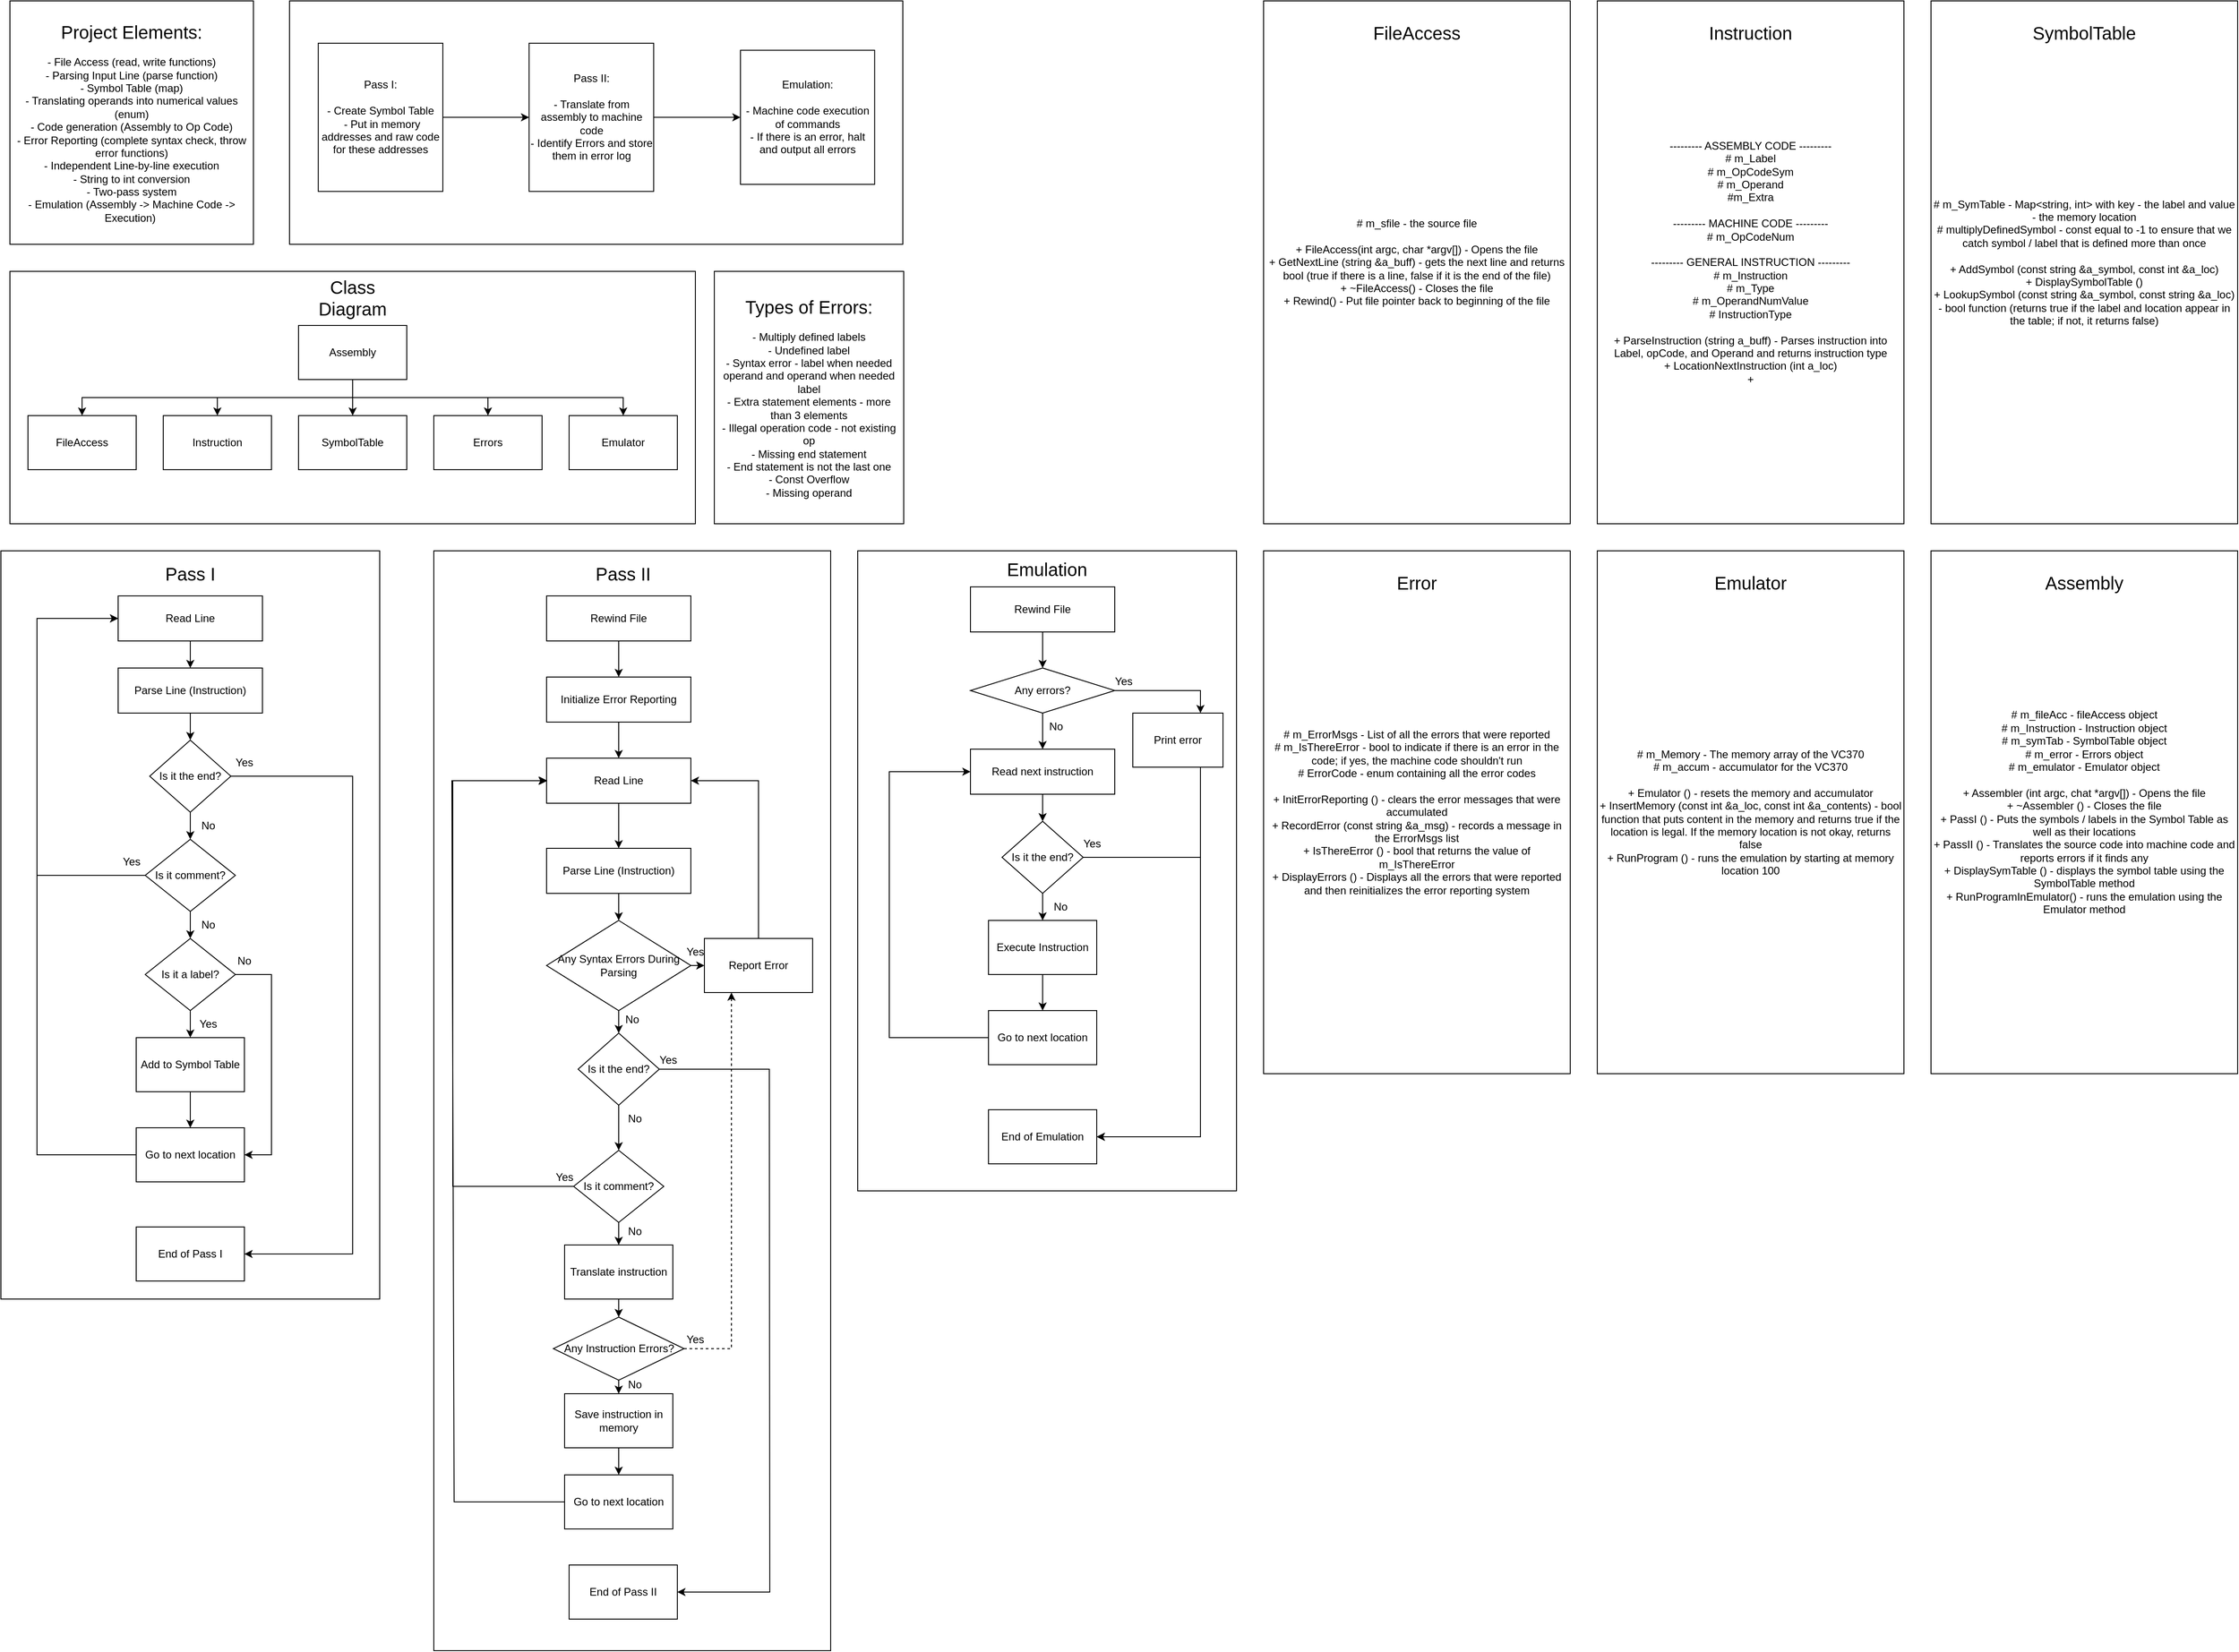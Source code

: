 <mxfile version="22.1.5" type="github">
  <diagram name="Page-1" id="WOOYxGxmAVnwyaf9KgKC">
    <mxGraphModel dx="1328" dy="743" grid="1" gridSize="10" guides="1" tooltips="1" connect="1" arrows="1" fold="1" page="1" pageScale="1" pageWidth="850" pageHeight="1100" math="0" shadow="0">
      <root>
        <mxCell id="0" />
        <mxCell id="1" parent="0" />
        <mxCell id="BRLun8AiaISg7UxHLUC3-3" value="# m_sfile - the source file&lt;br&gt;&lt;br&gt;+ FileAccess(int argc, char *argv[]) - Opens the file&lt;br&gt;+ GetNextLine (string &amp;amp;a_buff) - gets the next line and returns bool (true if there is a line, false if it is the end of the file)&lt;br&gt;+ ~FileAccess() - Closes the file&lt;br&gt;+ Rewind() - Put file pointer back to beginning of the file&lt;br&gt;" style="rounded=0;whiteSpace=wrap;html=1;" parent="1" vertex="1">
          <mxGeometry x="1440" y="30" width="340" height="580" as="geometry" />
        </mxCell>
        <mxCell id="V5sZV8SHYDdwcoLCBRRb-1" value="&lt;font style=&quot;font-size: 20px;&quot;&gt;Project Elements:&lt;/font&gt;&lt;br&gt;&lt;br&gt;- File Access (read, write functions)&lt;br&gt;- Parsing Input Line (parse function)&lt;br&gt;- Symbol Table (map)&lt;br&gt;- Translating operands into numerical values (enum)&lt;br&gt;- Code generation (Assembly to Op Code)&lt;br&gt;- Error Reporting (complete syntax check, throw error functions)&lt;br&gt;- Independent Line-by-line execution&lt;br&gt;- String to int conversion&lt;br&gt;- Two-pass system&lt;br&gt;- Emulation (Assembly -&amp;gt; Machine Code -&amp;gt; Execution)&amp;nbsp;" style="whiteSpace=wrap;html=1;aspect=fixed;" parent="1" vertex="1">
          <mxGeometry x="50" y="30" width="270" height="270" as="geometry" />
        </mxCell>
        <mxCell id="qyVeD-U7BfDSGG9qNvsf-12" value="" style="group" parent="1" vertex="1" connectable="0">
          <mxGeometry x="50" y="330" width="760" height="280" as="geometry" />
        </mxCell>
        <mxCell id="xLAUctuhnyuc8-PmewIR-9" value="" style="rounded=0;whiteSpace=wrap;html=1;" parent="qyVeD-U7BfDSGG9qNvsf-12" vertex="1">
          <mxGeometry width="760" height="280" as="geometry" />
        </mxCell>
        <mxCell id="xLAUctuhnyuc8-PmewIR-10" value="&lt;font style=&quot;font-size: 20px;&quot;&gt;Class&lt;br style=&quot;font-size: 20px;&quot;&gt;Diagram&lt;/font&gt;" style="text;html=1;strokeColor=none;fillColor=none;align=center;verticalAlign=middle;whiteSpace=wrap;rounded=0;fontSize=20;" parent="qyVeD-U7BfDSGG9qNvsf-12" vertex="1">
          <mxGeometry x="345" y="14" width="70" height="30" as="geometry" />
        </mxCell>
        <mxCell id="qyVeD-U7BfDSGG9qNvsf-1" value="Assembly" style="rounded=0;whiteSpace=wrap;html=1;" parent="qyVeD-U7BfDSGG9qNvsf-12" vertex="1">
          <mxGeometry x="320" y="60" width="120" height="60" as="geometry" />
        </mxCell>
        <mxCell id="qyVeD-U7BfDSGG9qNvsf-2" value="FileAccess" style="rounded=0;whiteSpace=wrap;html=1;" parent="qyVeD-U7BfDSGG9qNvsf-12" vertex="1">
          <mxGeometry x="20" y="160" width="120" height="60" as="geometry" />
        </mxCell>
        <mxCell id="qyVeD-U7BfDSGG9qNvsf-3" value="Instruction" style="rounded=0;whiteSpace=wrap;html=1;" parent="qyVeD-U7BfDSGG9qNvsf-12" vertex="1">
          <mxGeometry x="170" y="160" width="120" height="60" as="geometry" />
        </mxCell>
        <mxCell id="qyVeD-U7BfDSGG9qNvsf-4" value="SymbolTable" style="rounded=0;whiteSpace=wrap;html=1;" parent="qyVeD-U7BfDSGG9qNvsf-12" vertex="1">
          <mxGeometry x="320" y="160" width="120" height="60" as="geometry" />
        </mxCell>
        <mxCell id="qyVeD-U7BfDSGG9qNvsf-5" value="Errors" style="rounded=0;whiteSpace=wrap;html=1;" parent="qyVeD-U7BfDSGG9qNvsf-12" vertex="1">
          <mxGeometry x="470" y="160" width="120" height="60" as="geometry" />
        </mxCell>
        <mxCell id="qyVeD-U7BfDSGG9qNvsf-6" value="Emulator" style="rounded=0;whiteSpace=wrap;html=1;" parent="qyVeD-U7BfDSGG9qNvsf-12" vertex="1">
          <mxGeometry x="620" y="160" width="120" height="60" as="geometry" />
        </mxCell>
        <mxCell id="qyVeD-U7BfDSGG9qNvsf-7" value="" style="endArrow=classic;html=1;rounded=0;exitX=0.5;exitY=1;exitDx=0;exitDy=0;entryX=0.5;entryY=0;entryDx=0;entryDy=0;" parent="qyVeD-U7BfDSGG9qNvsf-12" source="qyVeD-U7BfDSGG9qNvsf-1" target="qyVeD-U7BfDSGG9qNvsf-4" edge="1">
          <mxGeometry width="50" height="50" relative="1" as="geometry">
            <mxPoint x="460" y="190" as="sourcePoint" />
            <mxPoint x="510" y="140" as="targetPoint" />
          </mxGeometry>
        </mxCell>
        <mxCell id="qyVeD-U7BfDSGG9qNvsf-8" value="" style="endArrow=classic;html=1;rounded=0;entryX=0.5;entryY=0;entryDx=0;entryDy=0;exitX=0.5;exitY=1;exitDx=0;exitDy=0;" parent="qyVeD-U7BfDSGG9qNvsf-12" source="qyVeD-U7BfDSGG9qNvsf-1" target="qyVeD-U7BfDSGG9qNvsf-6" edge="1">
          <mxGeometry width="50" height="50" relative="1" as="geometry">
            <mxPoint x="380" y="110" as="sourcePoint" />
            <mxPoint x="535" y="160" as="targetPoint" />
            <Array as="points">
              <mxPoint x="380" y="140" />
              <mxPoint x="535" y="140" />
              <mxPoint x="680" y="140" />
            </Array>
          </mxGeometry>
        </mxCell>
        <mxCell id="qyVeD-U7BfDSGG9qNvsf-9" value="" style="endArrow=classic;html=1;rounded=0;entryX=0.5;entryY=0;entryDx=0;entryDy=0;" parent="qyVeD-U7BfDSGG9qNvsf-12" source="qyVeD-U7BfDSGG9qNvsf-1" edge="1">
          <mxGeometry width="50" height="50" relative="1" as="geometry">
            <mxPoint x="380" y="110" as="sourcePoint" />
            <mxPoint x="530" y="160" as="targetPoint" />
            <Array as="points">
              <mxPoint x="380" y="140" />
              <mxPoint x="530" y="140" />
            </Array>
          </mxGeometry>
        </mxCell>
        <mxCell id="qyVeD-U7BfDSGG9qNvsf-10" value="" style="endArrow=classic;html=1;rounded=0;exitX=0.5;exitY=1;exitDx=0;exitDy=0;entryX=0.5;entryY=0;entryDx=0;entryDy=0;" parent="qyVeD-U7BfDSGG9qNvsf-12" source="qyVeD-U7BfDSGG9qNvsf-1" target="qyVeD-U7BfDSGG9qNvsf-3" edge="1">
          <mxGeometry width="50" height="50" relative="1" as="geometry">
            <mxPoint x="400" y="130" as="sourcePoint" />
            <mxPoint x="550" y="180" as="targetPoint" />
            <Array as="points">
              <mxPoint x="380" y="140" />
              <mxPoint x="230" y="140" />
            </Array>
          </mxGeometry>
        </mxCell>
        <mxCell id="qyVeD-U7BfDSGG9qNvsf-11" value="" style="endArrow=classic;html=1;rounded=0;entryX=0.5;entryY=0;entryDx=0;entryDy=0;" parent="qyVeD-U7BfDSGG9qNvsf-12" target="qyVeD-U7BfDSGG9qNvsf-2" edge="1">
          <mxGeometry width="50" height="50" relative="1" as="geometry">
            <mxPoint x="380" y="120" as="sourcePoint" />
            <mxPoint x="230" y="160" as="targetPoint" />
            <Array as="points">
              <mxPoint x="380" y="140" />
              <mxPoint x="80" y="140" />
            </Array>
          </mxGeometry>
        </mxCell>
        <mxCell id="qyVeD-U7BfDSGG9qNvsf-13" value="" style="group" parent="1" vertex="1" connectable="0">
          <mxGeometry x="360" y="30" width="680" height="270" as="geometry" />
        </mxCell>
        <mxCell id="V5sZV8SHYDdwcoLCBRRb-43" value="" style="rounded=0;whiteSpace=wrap;html=1;" parent="qyVeD-U7BfDSGG9qNvsf-13" vertex="1">
          <mxGeometry width="680" height="270" as="geometry" />
        </mxCell>
        <mxCell id="V5sZV8SHYDdwcoLCBRRb-44" value="Pass I:&lt;br&gt;&lt;br&gt;- Create Symbol Table&lt;br&gt;&amp;nbsp;- Put in memory addresses and raw code for these addresses" style="rounded=0;whiteSpace=wrap;html=1;" parent="qyVeD-U7BfDSGG9qNvsf-13" vertex="1">
          <mxGeometry x="31.875" y="46.957" width="138.125" height="164.348" as="geometry" />
        </mxCell>
        <mxCell id="V5sZV8SHYDdwcoLCBRRb-45" value="Pass II:&lt;br&gt;&lt;br&gt;- Translate from assembly to machine code&lt;br&gt;- Identify Errors and store them in error log" style="rounded=0;whiteSpace=wrap;html=1;" parent="qyVeD-U7BfDSGG9qNvsf-13" vertex="1">
          <mxGeometry x="265.625" y="46.957" width="138.125" height="164.348" as="geometry" />
        </mxCell>
        <mxCell id="V5sZV8SHYDdwcoLCBRRb-46" value="" style="endArrow=classic;html=1;rounded=0;exitX=1;exitY=0.5;exitDx=0;exitDy=0;entryX=0;entryY=0.5;entryDx=0;entryDy=0;" parent="qyVeD-U7BfDSGG9qNvsf-13" source="V5sZV8SHYDdwcoLCBRRb-44" target="V5sZV8SHYDdwcoLCBRRb-45" edge="1">
          <mxGeometry width="50" height="50" relative="1" as="geometry">
            <mxPoint x="191.25" y="258.261" as="sourcePoint" />
            <mxPoint x="244.375" y="199.565" as="targetPoint" />
            <Array as="points" />
          </mxGeometry>
        </mxCell>
        <mxCell id="V5sZV8SHYDdwcoLCBRRb-47" value="" style="endArrow=classic;html=1;rounded=0;" parent="qyVeD-U7BfDSGG9qNvsf-13" source="V5sZV8SHYDdwcoLCBRRb-45" target="V5sZV8SHYDdwcoLCBRRb-48" edge="1">
          <mxGeometry width="50" height="50" relative="1" as="geometry">
            <mxPoint x="191.25" y="258.261" as="sourcePoint" />
            <mxPoint x="244.375" y="199.565" as="targetPoint" />
            <Array as="points" />
          </mxGeometry>
        </mxCell>
        <mxCell id="V5sZV8SHYDdwcoLCBRRb-48" value="Emulation:&lt;br&gt;&lt;br&gt;- Machine code execution of commands&lt;br&gt;- If there is an error, halt and output all errors" style="whiteSpace=wrap;html=1;aspect=fixed;" parent="qyVeD-U7BfDSGG9qNvsf-13" vertex="1">
          <mxGeometry x="500" y="54.757" width="148.75" height="148.75" as="geometry" />
        </mxCell>
        <mxCell id="qyVeD-U7BfDSGG9qNvsf-14" value="&lt;font style=&quot;font-size: 20px;&quot;&gt;Types of Errors:&lt;br&gt;&lt;/font&gt;&lt;br&gt;- Multiply defined labels&lt;br&gt;- Undefined label&lt;br&gt;- Syntax error - label when needed operand and operand when needed label&lt;br&gt;- Extra statement elements - more than 3 elements&lt;br&gt;- Illegal operation code - not existing op&lt;br&gt;- Missing end statement&lt;br&gt;- End statement is not the last one&lt;br&gt;- Const Overflow&lt;br&gt;- Missing operand" style="rounded=0;whiteSpace=wrap;html=1;" parent="1" vertex="1">
          <mxGeometry x="831" y="330" width="210" height="280" as="geometry" />
        </mxCell>
        <mxCell id="qyVeD-U7BfDSGG9qNvsf-47" value="" style="group" parent="1" vertex="1" connectable="0">
          <mxGeometry x="40" y="640" width="420" height="830" as="geometry" />
        </mxCell>
        <mxCell id="qyVeD-U7BfDSGG9qNvsf-15" value="" style="rounded=0;whiteSpace=wrap;html=1;" parent="qyVeD-U7BfDSGG9qNvsf-47" vertex="1">
          <mxGeometry width="420" height="830" as="geometry" />
        </mxCell>
        <mxCell id="qyVeD-U7BfDSGG9qNvsf-17" value="Read Line" style="rounded=0;whiteSpace=wrap;html=1;" parent="qyVeD-U7BfDSGG9qNvsf-47" vertex="1">
          <mxGeometry x="130" y="50" width="160" height="50" as="geometry" />
        </mxCell>
        <mxCell id="qyVeD-U7BfDSGG9qNvsf-18" value="Pass I" style="text;html=1;strokeColor=none;fillColor=none;align=center;verticalAlign=middle;whiteSpace=wrap;rounded=0;fontSize=20;" parent="qyVeD-U7BfDSGG9qNvsf-47" vertex="1">
          <mxGeometry x="180" y="10" width="60" height="30" as="geometry" />
        </mxCell>
        <mxCell id="qyVeD-U7BfDSGG9qNvsf-19" value="" style="endArrow=classic;html=1;rounded=0;exitX=0.5;exitY=1;exitDx=0;exitDy=0;entryX=0.5;entryY=0;entryDx=0;entryDy=0;" parent="qyVeD-U7BfDSGG9qNvsf-47" source="qyVeD-U7BfDSGG9qNvsf-17" target="qyVeD-U7BfDSGG9qNvsf-20" edge="1">
          <mxGeometry width="50" height="50" relative="1" as="geometry">
            <mxPoint x="240" y="210" as="sourcePoint" />
            <mxPoint x="290" y="160" as="targetPoint" />
          </mxGeometry>
        </mxCell>
        <mxCell id="qyVeD-U7BfDSGG9qNvsf-20" value="Parse Line (Instruction)" style="rounded=0;whiteSpace=wrap;html=1;" parent="qyVeD-U7BfDSGG9qNvsf-47" vertex="1">
          <mxGeometry x="130" y="130" width="160" height="50" as="geometry" />
        </mxCell>
        <mxCell id="qyVeD-U7BfDSGG9qNvsf-21" value="Is it the end?" style="rhombus;whiteSpace=wrap;html=1;" parent="qyVeD-U7BfDSGG9qNvsf-47" vertex="1">
          <mxGeometry x="165" y="210" width="90" height="80" as="geometry" />
        </mxCell>
        <mxCell id="qyVeD-U7BfDSGG9qNvsf-22" value="" style="endArrow=classic;html=1;rounded=0;exitX=0.5;exitY=1;exitDx=0;exitDy=0;entryX=0.5;entryY=0;entryDx=0;entryDy=0;" parent="qyVeD-U7BfDSGG9qNvsf-47" source="qyVeD-U7BfDSGG9qNvsf-20" target="qyVeD-U7BfDSGG9qNvsf-21" edge="1">
          <mxGeometry width="50" height="50" relative="1" as="geometry">
            <mxPoint x="250" y="290" as="sourcePoint" />
            <mxPoint x="300" y="240" as="targetPoint" />
          </mxGeometry>
        </mxCell>
        <mxCell id="qyVeD-U7BfDSGG9qNvsf-23" value="" style="endArrow=classic;html=1;rounded=0;exitX=1;exitY=0.5;exitDx=0;exitDy=0;" parent="qyVeD-U7BfDSGG9qNvsf-47" source="qyVeD-U7BfDSGG9qNvsf-21" target="qyVeD-U7BfDSGG9qNvsf-24" edge="1">
          <mxGeometry width="50" height="50" relative="1" as="geometry">
            <mxPoint x="250" y="290" as="sourcePoint" />
            <mxPoint x="300" y="240" as="targetPoint" />
            <Array as="points">
              <mxPoint x="390" y="250" />
              <mxPoint x="390" y="780" />
            </Array>
          </mxGeometry>
        </mxCell>
        <mxCell id="qyVeD-U7BfDSGG9qNvsf-24" value="End of Pass I" style="rounded=0;whiteSpace=wrap;html=1;" parent="qyVeD-U7BfDSGG9qNvsf-47" vertex="1">
          <mxGeometry x="150" y="750" width="120" height="60" as="geometry" />
        </mxCell>
        <mxCell id="qyVeD-U7BfDSGG9qNvsf-25" value="" style="endArrow=classic;html=1;rounded=0;exitX=0.5;exitY=1;exitDx=0;exitDy=0;entryX=0.5;entryY=0;entryDx=0;entryDy=0;" parent="qyVeD-U7BfDSGG9qNvsf-47" source="qyVeD-U7BfDSGG9qNvsf-21" target="qyVeD-U7BfDSGG9qNvsf-26" edge="1">
          <mxGeometry width="50" height="50" relative="1" as="geometry">
            <mxPoint x="250" y="460" as="sourcePoint" />
            <mxPoint x="300" y="410" as="targetPoint" />
          </mxGeometry>
        </mxCell>
        <mxCell id="qyVeD-U7BfDSGG9qNvsf-26" value="Is it comment?" style="rhombus;whiteSpace=wrap;html=1;" parent="qyVeD-U7BfDSGG9qNvsf-47" vertex="1">
          <mxGeometry x="160" y="320" width="100" height="80" as="geometry" />
        </mxCell>
        <mxCell id="qyVeD-U7BfDSGG9qNvsf-28" value="" style="endArrow=classic;html=1;rounded=0;exitX=0;exitY=0.5;exitDx=0;exitDy=0;entryX=0;entryY=0.5;entryDx=0;entryDy=0;" parent="qyVeD-U7BfDSGG9qNvsf-47" source="qyVeD-U7BfDSGG9qNvsf-26" target="qyVeD-U7BfDSGG9qNvsf-17" edge="1">
          <mxGeometry width="50" height="50" relative="1" as="geometry">
            <mxPoint x="170" y="380" as="sourcePoint" />
            <mxPoint x="220" y="330" as="targetPoint" />
            <Array as="points">
              <mxPoint x="40" y="360" />
              <mxPoint x="40" y="75" />
            </Array>
          </mxGeometry>
        </mxCell>
        <mxCell id="qyVeD-U7BfDSGG9qNvsf-30" value="" style="endArrow=classic;html=1;rounded=0;entryX=0.5;entryY=0;entryDx=0;entryDy=0;exitX=0.5;exitY=1;exitDx=0;exitDy=0;" parent="qyVeD-U7BfDSGG9qNvsf-47" source="qyVeD-U7BfDSGG9qNvsf-26" target="qyVeD-U7BfDSGG9qNvsf-31" edge="1">
          <mxGeometry width="50" height="50" relative="1" as="geometry">
            <mxPoint x="180" y="430" as="sourcePoint" />
            <mxPoint x="210" y="430" as="targetPoint" />
          </mxGeometry>
        </mxCell>
        <mxCell id="qyVeD-U7BfDSGG9qNvsf-31" value="Is it a label?" style="rhombus;whiteSpace=wrap;html=1;" parent="qyVeD-U7BfDSGG9qNvsf-47" vertex="1">
          <mxGeometry x="160" y="430" width="100" height="80" as="geometry" />
        </mxCell>
        <mxCell id="qyVeD-U7BfDSGG9qNvsf-32" value="Add to Symbol Table" style="rounded=0;whiteSpace=wrap;html=1;" parent="qyVeD-U7BfDSGG9qNvsf-47" vertex="1">
          <mxGeometry x="150" y="540" width="120" height="60" as="geometry" />
        </mxCell>
        <mxCell id="qyVeD-U7BfDSGG9qNvsf-33" value="" style="endArrow=classic;html=1;rounded=0;entryX=0.5;entryY=0;entryDx=0;entryDy=0;exitX=0.5;exitY=1;exitDx=0;exitDy=0;" parent="qyVeD-U7BfDSGG9qNvsf-47" source="qyVeD-U7BfDSGG9qNvsf-31" target="qyVeD-U7BfDSGG9qNvsf-32" edge="1">
          <mxGeometry width="50" height="50" relative="1" as="geometry">
            <mxPoint x="140" y="580" as="sourcePoint" />
            <mxPoint x="190" y="530" as="targetPoint" />
          </mxGeometry>
        </mxCell>
        <mxCell id="qyVeD-U7BfDSGG9qNvsf-34" value="Go to next location" style="rounded=0;whiteSpace=wrap;html=1;" parent="qyVeD-U7BfDSGG9qNvsf-47" vertex="1">
          <mxGeometry x="150" y="640" width="120" height="60" as="geometry" />
        </mxCell>
        <mxCell id="qyVeD-U7BfDSGG9qNvsf-35" value="" style="endArrow=classic;html=1;rounded=0;entryX=0.5;entryY=0;entryDx=0;entryDy=0;exitX=0.5;exitY=1;exitDx=0;exitDy=0;" parent="qyVeD-U7BfDSGG9qNvsf-47" source="qyVeD-U7BfDSGG9qNvsf-32" target="qyVeD-U7BfDSGG9qNvsf-34" edge="1">
          <mxGeometry width="50" height="50" relative="1" as="geometry">
            <mxPoint x="140" y="520" as="sourcePoint" />
            <mxPoint x="190" y="470" as="targetPoint" />
          </mxGeometry>
        </mxCell>
        <mxCell id="qyVeD-U7BfDSGG9qNvsf-36" value="" style="endArrow=classic;html=1;rounded=0;entryX=1;entryY=0.5;entryDx=0;entryDy=0;exitX=1;exitY=0.5;exitDx=0;exitDy=0;" parent="qyVeD-U7BfDSGG9qNvsf-47" source="qyVeD-U7BfDSGG9qNvsf-31" target="qyVeD-U7BfDSGG9qNvsf-34" edge="1">
          <mxGeometry width="50" height="50" relative="1" as="geometry">
            <mxPoint x="140" y="520" as="sourcePoint" />
            <mxPoint x="190" y="470" as="targetPoint" />
            <Array as="points">
              <mxPoint x="300" y="470" />
              <mxPoint x="300" y="670" />
            </Array>
          </mxGeometry>
        </mxCell>
        <mxCell id="qyVeD-U7BfDSGG9qNvsf-37" value="" style="endArrow=classic;html=1;rounded=0;entryX=0;entryY=0.5;entryDx=0;entryDy=0;exitX=0;exitY=0.5;exitDx=0;exitDy=0;" parent="qyVeD-U7BfDSGG9qNvsf-47" source="qyVeD-U7BfDSGG9qNvsf-34" target="qyVeD-U7BfDSGG9qNvsf-17" edge="1">
          <mxGeometry width="50" height="50" relative="1" as="geometry">
            <mxPoint x="140" y="520" as="sourcePoint" />
            <mxPoint x="40" y="360" as="targetPoint" />
            <Array as="points">
              <mxPoint x="40" y="670" />
              <mxPoint x="40" y="75" />
            </Array>
          </mxGeometry>
        </mxCell>
        <mxCell id="qyVeD-U7BfDSGG9qNvsf-38" value="No" style="text;html=1;strokeColor=none;fillColor=none;align=center;verticalAlign=middle;whiteSpace=wrap;rounded=0;" parent="qyVeD-U7BfDSGG9qNvsf-47" vertex="1">
          <mxGeometry x="200" y="290" width="60" height="30" as="geometry" />
        </mxCell>
        <mxCell id="qyVeD-U7BfDSGG9qNvsf-39" value="No" style="text;html=1;strokeColor=none;fillColor=none;align=center;verticalAlign=middle;whiteSpace=wrap;rounded=0;" parent="qyVeD-U7BfDSGG9qNvsf-47" vertex="1">
          <mxGeometry x="200" y="400" width="60" height="30" as="geometry" />
        </mxCell>
        <mxCell id="qyVeD-U7BfDSGG9qNvsf-40" value="No" style="text;html=1;strokeColor=none;fillColor=none;align=center;verticalAlign=middle;whiteSpace=wrap;rounded=0;" parent="qyVeD-U7BfDSGG9qNvsf-47" vertex="1">
          <mxGeometry x="240" y="440" width="60" height="30" as="geometry" />
        </mxCell>
        <mxCell id="qyVeD-U7BfDSGG9qNvsf-41" value="Yes" style="text;html=1;strokeColor=none;fillColor=none;align=center;verticalAlign=middle;whiteSpace=wrap;rounded=0;" parent="qyVeD-U7BfDSGG9qNvsf-47" vertex="1">
          <mxGeometry x="240" y="220" width="60" height="30" as="geometry" />
        </mxCell>
        <mxCell id="qyVeD-U7BfDSGG9qNvsf-43" value="Yes" style="text;html=1;strokeColor=none;fillColor=none;align=center;verticalAlign=middle;whiteSpace=wrap;rounded=0;" parent="qyVeD-U7BfDSGG9qNvsf-47" vertex="1">
          <mxGeometry x="200" y="510" width="60" height="30" as="geometry" />
        </mxCell>
        <mxCell id="qyVeD-U7BfDSGG9qNvsf-45" style="edgeStyle=orthogonalEdgeStyle;rounded=0;orthogonalLoop=1;jettySize=auto;html=1;exitX=0.5;exitY=1;exitDx=0;exitDy=0;" parent="qyVeD-U7BfDSGG9qNvsf-47" source="qyVeD-U7BfDSGG9qNvsf-43" target="qyVeD-U7BfDSGG9qNvsf-43" edge="1">
          <mxGeometry relative="1" as="geometry" />
        </mxCell>
        <mxCell id="qyVeD-U7BfDSGG9qNvsf-46" value="Yes" style="text;html=1;strokeColor=none;fillColor=none;align=center;verticalAlign=middle;whiteSpace=wrap;rounded=0;" parent="qyVeD-U7BfDSGG9qNvsf-47" vertex="1">
          <mxGeometry x="115" y="330" width="60" height="30" as="geometry" />
        </mxCell>
        <mxCell id="qyVeD-U7BfDSGG9qNvsf-167" value="" style="group" parent="1" vertex="1" connectable="0">
          <mxGeometry x="520" y="640" width="440" height="1220" as="geometry" />
        </mxCell>
        <mxCell id="qyVeD-U7BfDSGG9qNvsf-137" value="" style="rounded=0;whiteSpace=wrap;html=1;container=0;" parent="qyVeD-U7BfDSGG9qNvsf-167" vertex="1">
          <mxGeometry width="440" height="1220" as="geometry" />
        </mxCell>
        <mxCell id="qyVeD-U7BfDSGG9qNvsf-138" value="Read Line" style="rounded=0;whiteSpace=wrap;html=1;container=0;" parent="qyVeD-U7BfDSGG9qNvsf-167" vertex="1">
          <mxGeometry x="125" y="230" width="160" height="50" as="geometry" />
        </mxCell>
        <mxCell id="qyVeD-U7BfDSGG9qNvsf-139" value="&lt;font style=&quot;font-size: 20px;&quot;&gt;Pass II&lt;/font&gt;" style="text;html=1;strokeColor=none;fillColor=none;align=center;verticalAlign=middle;whiteSpace=wrap;rounded=0;container=0;" parent="qyVeD-U7BfDSGG9qNvsf-167" vertex="1">
          <mxGeometry x="175" y="10" width="70" height="30" as="geometry" />
        </mxCell>
        <mxCell id="qyVeD-U7BfDSGG9qNvsf-140" value="" style="endArrow=classic;html=1;rounded=0;exitX=0.5;exitY=1;exitDx=0;exitDy=0;entryX=0.5;entryY=0;entryDx=0;entryDy=0;" parent="qyVeD-U7BfDSGG9qNvsf-167" source="qyVeD-U7BfDSGG9qNvsf-138" target="qyVeD-U7BfDSGG9qNvsf-141" edge="1">
          <mxGeometry width="50" height="50" relative="1" as="geometry">
            <mxPoint x="192.5" y="415" as="sourcePoint" />
            <mxPoint x="272.5" y="475" as="targetPoint" />
          </mxGeometry>
        </mxCell>
        <mxCell id="qyVeD-U7BfDSGG9qNvsf-141" value="Parse Line (Instruction)" style="rounded=0;whiteSpace=wrap;html=1;container=0;" parent="qyVeD-U7BfDSGG9qNvsf-167" vertex="1">
          <mxGeometry x="125" y="330" width="160" height="50" as="geometry" />
        </mxCell>
        <mxCell id="qyVeD-U7BfDSGG9qNvsf-142" value="Is it the end?" style="rhombus;whiteSpace=wrap;html=1;container=0;" parent="qyVeD-U7BfDSGG9qNvsf-167" vertex="1">
          <mxGeometry x="160" y="535" width="90" height="80" as="geometry" />
        </mxCell>
        <mxCell id="qyVeD-U7BfDSGG9qNvsf-143" value="" style="endArrow=classic;html=1;rounded=0;exitX=0.5;exitY=1;exitDx=0;exitDy=0;entryX=0.5;entryY=0;entryDx=0;entryDy=0;" parent="qyVeD-U7BfDSGG9qNvsf-167" source="qyVeD-U7BfDSGG9qNvsf-150" target="qyVeD-U7BfDSGG9qNvsf-142" edge="1">
          <mxGeometry width="50" height="50" relative="1" as="geometry">
            <mxPoint x="232.5" y="605" as="sourcePoint" />
            <mxPoint x="282.5" y="555" as="targetPoint" />
          </mxGeometry>
        </mxCell>
        <mxCell id="qyVeD-U7BfDSGG9qNvsf-144" value="" style="endArrow=classic;html=1;rounded=0;exitX=1;exitY=0.5;exitDx=0;exitDy=0;" parent="qyVeD-U7BfDSGG9qNvsf-167" source="qyVeD-U7BfDSGG9qNvsf-142" target="qyVeD-U7BfDSGG9qNvsf-145" edge="1">
          <mxGeometry width="50" height="50" relative="1" as="geometry">
            <mxPoint x="232.5" y="605" as="sourcePoint" />
            <mxPoint x="282.5" y="555" as="targetPoint" />
            <Array as="points">
              <mxPoint x="372" y="575" />
              <mxPoint x="372.5" y="1155" />
            </Array>
          </mxGeometry>
        </mxCell>
        <mxCell id="qyVeD-U7BfDSGG9qNvsf-145" value="End of Pass II" style="rounded=0;whiteSpace=wrap;html=1;container=0;" parent="qyVeD-U7BfDSGG9qNvsf-167" vertex="1">
          <mxGeometry x="150" y="1125" width="120" height="60" as="geometry" />
        </mxCell>
        <mxCell id="qyVeD-U7BfDSGG9qNvsf-146" value="" style="endArrow=classic;html=1;rounded=0;exitX=0.5;exitY=1;exitDx=0;exitDy=0;entryX=0.5;entryY=0;entryDx=0;entryDy=0;" parent="qyVeD-U7BfDSGG9qNvsf-167" source="qyVeD-U7BfDSGG9qNvsf-142" target="qyVeD-U7BfDSGG9qNvsf-147" edge="1">
          <mxGeometry width="50" height="50" relative="1" as="geometry">
            <mxPoint x="232.5" y="775" as="sourcePoint" />
            <mxPoint x="282.5" y="725" as="targetPoint" />
          </mxGeometry>
        </mxCell>
        <mxCell id="qyVeD-U7BfDSGG9qNvsf-147" value="Is it comment?" style="rhombus;whiteSpace=wrap;html=1;container=0;" parent="qyVeD-U7BfDSGG9qNvsf-167" vertex="1">
          <mxGeometry x="155" y="665" width="100" height="80" as="geometry" />
        </mxCell>
        <mxCell id="qyVeD-U7BfDSGG9qNvsf-148" value="" style="endArrow=classic;html=1;rounded=0;entryX=0;entryY=0.5;entryDx=0;entryDy=0;exitX=0;exitY=0.5;exitDx=0;exitDy=0;" parent="qyVeD-U7BfDSGG9qNvsf-167" edge="1">
          <mxGeometry width="50" height="50" relative="1" as="geometry">
            <mxPoint x="156.0" y="705" as="sourcePoint" />
            <mxPoint x="126.0" y="255" as="targetPoint" />
            <Array as="points">
              <mxPoint x="21" y="705" />
              <mxPoint x="21" y="255" />
            </Array>
          </mxGeometry>
        </mxCell>
        <mxCell id="qyVeD-U7BfDSGG9qNvsf-151" value="Report Error" style="rounded=0;whiteSpace=wrap;html=1;container=0;" parent="qyVeD-U7BfDSGG9qNvsf-167" vertex="1">
          <mxGeometry x="300" y="430" width="120" height="60" as="geometry" />
        </mxCell>
        <mxCell id="qyVeD-U7BfDSGG9qNvsf-153" value="Go to next location" style="rounded=0;whiteSpace=wrap;html=1;container=0;" parent="qyVeD-U7BfDSGG9qNvsf-167" vertex="1">
          <mxGeometry x="145" y="1025" width="120" height="60" as="geometry" />
        </mxCell>
        <mxCell id="qyVeD-U7BfDSGG9qNvsf-156" value="" style="endArrow=classic;html=1;rounded=0;entryX=0;entryY=0.5;entryDx=0;entryDy=0;exitX=0;exitY=0.5;exitDx=0;exitDy=0;" parent="qyVeD-U7BfDSGG9qNvsf-167" source="qyVeD-U7BfDSGG9qNvsf-153" target="qyVeD-U7BfDSGG9qNvsf-138" edge="1">
          <mxGeometry width="50" height="50" relative="1" as="geometry">
            <mxPoint x="122.5" y="835" as="sourcePoint" />
            <mxPoint x="112.5" y="390" as="targetPoint" />
            <Array as="points">
              <mxPoint x="22.5" y="1055" />
              <mxPoint x="20" y="255" />
            </Array>
          </mxGeometry>
        </mxCell>
        <mxCell id="qyVeD-U7BfDSGG9qNvsf-163" style="edgeStyle=orthogonalEdgeStyle;rounded=0;orthogonalLoop=1;jettySize=auto;html=1;exitX=0.5;exitY=1;exitDx=0;exitDy=0;" parent="qyVeD-U7BfDSGG9qNvsf-167" edge="1">
          <mxGeometry relative="1" as="geometry">
            <mxPoint x="152.5" y="835.0" as="sourcePoint" />
            <mxPoint x="152.5" y="835.0" as="targetPoint" />
          </mxGeometry>
        </mxCell>
        <mxCell id="qyVeD-U7BfDSGG9qNvsf-197" value="Rewind File" style="rounded=0;whiteSpace=wrap;html=1;" parent="qyVeD-U7BfDSGG9qNvsf-167" vertex="1">
          <mxGeometry x="125" y="50" width="160" height="50" as="geometry" />
        </mxCell>
        <mxCell id="qyVeD-U7BfDSGG9qNvsf-200" value="Translate instruction" style="rounded=0;whiteSpace=wrap;html=1;" parent="qyVeD-U7BfDSGG9qNvsf-167" vertex="1">
          <mxGeometry x="145" y="770" width="120" height="60" as="geometry" />
        </mxCell>
        <mxCell id="qyVeD-U7BfDSGG9qNvsf-236" value="Save instruction in memory" style="rounded=0;whiteSpace=wrap;html=1;" parent="qyVeD-U7BfDSGG9qNvsf-167" vertex="1">
          <mxGeometry x="145" y="935" width="120" height="60" as="geometry" />
        </mxCell>
        <mxCell id="GO5iBK-Ow1Ip9MPQZUuf-2" value="" style="endArrow=classic;html=1;rounded=0;entryX=0;entryY=0.5;entryDx=0;entryDy=0;exitX=1;exitY=0.5;exitDx=0;exitDy=0;" parent="qyVeD-U7BfDSGG9qNvsf-167" source="qyVeD-U7BfDSGG9qNvsf-150" target="qyVeD-U7BfDSGG9qNvsf-151" edge="1">
          <mxGeometry width="50" height="50" relative="1" as="geometry">
            <mxPoint x="547.5" y="635" as="sourcePoint" />
            <mxPoint x="597.5" y="585" as="targetPoint" />
          </mxGeometry>
        </mxCell>
        <mxCell id="GO5iBK-Ow1Ip9MPQZUuf-3" value="" style="endArrow=classic;html=1;rounded=0;entryX=0.5;entryY=0;entryDx=0;entryDy=0;exitX=0.5;exitY=1;exitDx=0;exitDy=0;" parent="qyVeD-U7BfDSGG9qNvsf-167" source="qyVeD-U7BfDSGG9qNvsf-147" target="qyVeD-U7BfDSGG9qNvsf-200" edge="1">
          <mxGeometry width="50" height="50" relative="1" as="geometry">
            <mxPoint x="547.5" y="825" as="sourcePoint" />
            <mxPoint x="597.5" y="775" as="targetPoint" />
          </mxGeometry>
        </mxCell>
        <mxCell id="GO5iBK-Ow1Ip9MPQZUuf-4" value="" style="endArrow=classic;html=1;rounded=0;entryX=0.5;entryY=0;entryDx=0;entryDy=0;exitX=0.5;exitY=1;exitDx=0;exitDy=0;" parent="qyVeD-U7BfDSGG9qNvsf-167" source="qyVeD-U7BfDSGG9qNvsf-236" target="qyVeD-U7BfDSGG9qNvsf-153" edge="1">
          <mxGeometry width="50" height="50" relative="1" as="geometry">
            <mxPoint x="547.5" y="895" as="sourcePoint" />
            <mxPoint x="597.5" y="845" as="targetPoint" />
          </mxGeometry>
        </mxCell>
        <mxCell id="GO5iBK-Ow1Ip9MPQZUuf-5" value="" style="endArrow=classic;html=1;rounded=0;entryX=1;entryY=0.5;entryDx=0;entryDy=0;exitX=0.5;exitY=0;exitDx=0;exitDy=0;" parent="qyVeD-U7BfDSGG9qNvsf-167" source="qyVeD-U7BfDSGG9qNvsf-151" target="qyVeD-U7BfDSGG9qNvsf-138" edge="1">
          <mxGeometry width="50" height="50" relative="1" as="geometry">
            <mxPoint x="547.5" y="445" as="sourcePoint" />
            <mxPoint x="272.5" y="390" as="targetPoint" />
            <Array as="points">
              <mxPoint x="360" y="255" />
            </Array>
          </mxGeometry>
        </mxCell>
        <mxCell id="GO5iBK-Ow1Ip9MPQZUuf-7" value="Yes" style="text;html=1;strokeColor=none;fillColor=none;align=center;verticalAlign=middle;whiteSpace=wrap;rounded=0;" parent="qyVeD-U7BfDSGG9qNvsf-167" vertex="1">
          <mxGeometry x="260" y="430" width="60" height="30" as="geometry" />
        </mxCell>
        <mxCell id="GO5iBK-Ow1Ip9MPQZUuf-8" value="Yes" style="text;html=1;strokeColor=none;fillColor=none;align=center;verticalAlign=middle;whiteSpace=wrap;rounded=0;" parent="qyVeD-U7BfDSGG9qNvsf-167" vertex="1">
          <mxGeometry x="230" y="550" width="60" height="30" as="geometry" />
        </mxCell>
        <mxCell id="GO5iBK-Ow1Ip9MPQZUuf-9" value="Yes" style="text;html=1;strokeColor=none;fillColor=none;align=center;verticalAlign=middle;whiteSpace=wrap;rounded=0;" parent="qyVeD-U7BfDSGG9qNvsf-167" vertex="1">
          <mxGeometry x="115" y="680" width="60" height="30" as="geometry" />
        </mxCell>
        <mxCell id="GO5iBK-Ow1Ip9MPQZUuf-10" value="No" style="text;html=1;strokeColor=none;fillColor=none;align=center;verticalAlign=middle;whiteSpace=wrap;rounded=0;" parent="qyVeD-U7BfDSGG9qNvsf-167" vertex="1">
          <mxGeometry x="190" y="505" width="60" height="30" as="geometry" />
        </mxCell>
        <mxCell id="GO5iBK-Ow1Ip9MPQZUuf-11" value="No" style="text;html=1;strokeColor=none;fillColor=none;align=center;verticalAlign=middle;whiteSpace=wrap;rounded=0;" parent="qyVeD-U7BfDSGG9qNvsf-167" vertex="1">
          <mxGeometry x="192.5" y="615" width="60" height="30" as="geometry" />
        </mxCell>
        <mxCell id="GO5iBK-Ow1Ip9MPQZUuf-12" value="No" style="text;html=1;strokeColor=none;fillColor=none;align=center;verticalAlign=middle;whiteSpace=wrap;rounded=0;" parent="qyVeD-U7BfDSGG9qNvsf-167" vertex="1">
          <mxGeometry x="192.5" y="740" width="60" height="30" as="geometry" />
        </mxCell>
        <mxCell id="mGocmC4eLEl7KlhoxBAA-34" value="Initialize Error Reporting" style="rounded=0;whiteSpace=wrap;html=1;" vertex="1" parent="qyVeD-U7BfDSGG9qNvsf-167">
          <mxGeometry x="125" y="140" width="160" height="50" as="geometry" />
        </mxCell>
        <mxCell id="mGocmC4eLEl7KlhoxBAA-35" value="" style="endArrow=classic;html=1;rounded=0;entryX=0.5;entryY=0;entryDx=0;entryDy=0;exitX=0.5;exitY=1;exitDx=0;exitDy=0;" edge="1" parent="qyVeD-U7BfDSGG9qNvsf-167" source="qyVeD-U7BfDSGG9qNvsf-197" target="mGocmC4eLEl7KlhoxBAA-34">
          <mxGeometry width="50" height="50" relative="1" as="geometry">
            <mxPoint x="260" y="310" as="sourcePoint" />
            <mxPoint x="310" y="260" as="targetPoint" />
          </mxGeometry>
        </mxCell>
        <mxCell id="mGocmC4eLEl7KlhoxBAA-36" value="" style="endArrow=classic;html=1;rounded=0;exitX=0.5;exitY=1;exitDx=0;exitDy=0;entryX=0.5;entryY=0;entryDx=0;entryDy=0;" edge="1" parent="qyVeD-U7BfDSGG9qNvsf-167" source="mGocmC4eLEl7KlhoxBAA-34" target="qyVeD-U7BfDSGG9qNvsf-138">
          <mxGeometry width="50" height="50" relative="1" as="geometry">
            <mxPoint x="260" y="310" as="sourcePoint" />
            <mxPoint x="310" y="260" as="targetPoint" />
          </mxGeometry>
        </mxCell>
        <mxCell id="mGocmC4eLEl7KlhoxBAA-37" value="" style="endArrow=classic;html=1;rounded=0;exitX=0.5;exitY=1;exitDx=0;exitDy=0;entryX=0.5;entryY=0;entryDx=0;entryDy=0;" edge="1" parent="qyVeD-U7BfDSGG9qNvsf-167" source="qyVeD-U7BfDSGG9qNvsf-141" target="qyVeD-U7BfDSGG9qNvsf-150">
          <mxGeometry width="50" height="50" relative="1" as="geometry">
            <mxPoint x="725" y="1020" as="sourcePoint" />
            <mxPoint x="712" y="1285" as="targetPoint" />
          </mxGeometry>
        </mxCell>
        <mxCell id="qyVeD-U7BfDSGG9qNvsf-150" value="Any Syntax Errors During Parsing" style="rhombus;whiteSpace=wrap;html=1;container=0;" parent="qyVeD-U7BfDSGG9qNvsf-167" vertex="1">
          <mxGeometry x="125" y="410" width="160" height="100" as="geometry" />
        </mxCell>
        <mxCell id="mGocmC4eLEl7KlhoxBAA-38" value="Any Instruction Errors?" style="rhombus;whiteSpace=wrap;html=1;container=0;" vertex="1" parent="qyVeD-U7BfDSGG9qNvsf-167">
          <mxGeometry x="132.5" y="850" width="145" height="70" as="geometry" />
        </mxCell>
        <mxCell id="mGocmC4eLEl7KlhoxBAA-39" value="" style="endArrow=classic;html=1;rounded=0;entryX=0.25;entryY=1;entryDx=0;entryDy=0;exitX=1;exitY=0.5;exitDx=0;exitDy=0;dashed=1;" edge="1" parent="qyVeD-U7BfDSGG9qNvsf-167" source="mGocmC4eLEl7KlhoxBAA-38" target="qyVeD-U7BfDSGG9qNvsf-151">
          <mxGeometry width="50" height="50" relative="1" as="geometry">
            <mxPoint x="270" y="730" as="sourcePoint" />
            <mxPoint x="320" y="680" as="targetPoint" />
            <Array as="points">
              <mxPoint x="330" y="885" />
            </Array>
          </mxGeometry>
        </mxCell>
        <mxCell id="mGocmC4eLEl7KlhoxBAA-40" value="" style="endArrow=classic;html=1;rounded=0;entryX=0.5;entryY=0;entryDx=0;entryDy=0;exitX=0.5;exitY=1;exitDx=0;exitDy=0;" edge="1" parent="qyVeD-U7BfDSGG9qNvsf-167" source="qyVeD-U7BfDSGG9qNvsf-200" target="mGocmC4eLEl7KlhoxBAA-38">
          <mxGeometry width="50" height="50" relative="1" as="geometry">
            <mxPoint x="200" y="880" as="sourcePoint" />
            <mxPoint x="250" y="830" as="targetPoint" />
          </mxGeometry>
        </mxCell>
        <mxCell id="mGocmC4eLEl7KlhoxBAA-41" value="" style="endArrow=classic;html=1;rounded=0;entryX=0.5;entryY=0;entryDx=0;entryDy=0;exitX=0.5;exitY=1;exitDx=0;exitDy=0;" edge="1" parent="qyVeD-U7BfDSGG9qNvsf-167" source="mGocmC4eLEl7KlhoxBAA-38" target="qyVeD-U7BfDSGG9qNvsf-236">
          <mxGeometry width="50" height="50" relative="1" as="geometry">
            <mxPoint x="240" y="940" as="sourcePoint" />
            <mxPoint x="290" y="890" as="targetPoint" />
          </mxGeometry>
        </mxCell>
        <mxCell id="mGocmC4eLEl7KlhoxBAA-42" value="Yes" style="text;html=1;strokeColor=none;fillColor=none;align=center;verticalAlign=middle;whiteSpace=wrap;rounded=0;" vertex="1" parent="qyVeD-U7BfDSGG9qNvsf-167">
          <mxGeometry x="260" y="860" width="60" height="30" as="geometry" />
        </mxCell>
        <mxCell id="mGocmC4eLEl7KlhoxBAA-43" value="No" style="text;html=1;strokeColor=none;fillColor=none;align=center;verticalAlign=middle;whiteSpace=wrap;rounded=0;" vertex="1" parent="qyVeD-U7BfDSGG9qNvsf-167">
          <mxGeometry x="192.5" y="910" width="60" height="30" as="geometry" />
        </mxCell>
        <mxCell id="qyVeD-U7BfDSGG9qNvsf-203" value="" style="group;fontSize=20;" parent="1" vertex="1" connectable="0">
          <mxGeometry x="990" y="640" width="420" height="980" as="geometry" />
        </mxCell>
        <mxCell id="qyVeD-U7BfDSGG9qNvsf-204" value="" style="rounded=0;whiteSpace=wrap;html=1;container=0;" parent="qyVeD-U7BfDSGG9qNvsf-203" vertex="1">
          <mxGeometry width="420" height="710" as="geometry" />
        </mxCell>
        <mxCell id="qyVeD-U7BfDSGG9qNvsf-205" value="Any errors?" style="rounded=0;whiteSpace=wrap;html=1;container=0;shape=rhombus;perimeter=rhombusPerimeter;" parent="qyVeD-U7BfDSGG9qNvsf-203" vertex="1">
          <mxGeometry x="125" y="130" width="160" height="50" as="geometry" />
        </mxCell>
        <mxCell id="qyVeD-U7BfDSGG9qNvsf-206" value="Emulation" style="text;html=1;strokeColor=none;fillColor=none;align=center;verticalAlign=middle;whiteSpace=wrap;rounded=0;container=0;fontSize=20;" parent="qyVeD-U7BfDSGG9qNvsf-203" vertex="1">
          <mxGeometry x="170" y="5" width="80" height="30" as="geometry" />
        </mxCell>
        <mxCell id="qyVeD-U7BfDSGG9qNvsf-207" value="" style="endArrow=classic;html=1;rounded=0;exitX=0.5;exitY=1;exitDx=0;exitDy=0;entryX=0.5;entryY=0;entryDx=0;entryDy=0;" parent="qyVeD-U7BfDSGG9qNvsf-203" source="qyVeD-U7BfDSGG9qNvsf-205" target="qyVeD-U7BfDSGG9qNvsf-208" edge="1">
          <mxGeometry width="50" height="50" relative="1" as="geometry">
            <mxPoint x="235" y="300" as="sourcePoint" />
            <mxPoint x="285" y="250" as="targetPoint" />
          </mxGeometry>
        </mxCell>
        <mxCell id="qyVeD-U7BfDSGG9qNvsf-208" value="Read next instruction" style="rounded=0;whiteSpace=wrap;html=1;container=0;" parent="qyVeD-U7BfDSGG9qNvsf-203" vertex="1">
          <mxGeometry x="125" y="220" width="160" height="50" as="geometry" />
        </mxCell>
        <mxCell id="qyVeD-U7BfDSGG9qNvsf-209" value="Is it the end?" style="rhombus;whiteSpace=wrap;html=1;container=0;" parent="qyVeD-U7BfDSGG9qNvsf-203" vertex="1">
          <mxGeometry x="160" y="300" width="90" height="80" as="geometry" />
        </mxCell>
        <mxCell id="qyVeD-U7BfDSGG9qNvsf-210" value="" style="endArrow=classic;html=1;rounded=0;exitX=0.5;exitY=1;exitDx=0;exitDy=0;entryX=0.5;entryY=0;entryDx=0;entryDy=0;" parent="qyVeD-U7BfDSGG9qNvsf-203" source="qyVeD-U7BfDSGG9qNvsf-208" target="qyVeD-U7BfDSGG9qNvsf-209" edge="1">
          <mxGeometry width="50" height="50" relative="1" as="geometry">
            <mxPoint x="245" y="380" as="sourcePoint" />
            <mxPoint x="295" y="330" as="targetPoint" />
          </mxGeometry>
        </mxCell>
        <mxCell id="qyVeD-U7BfDSGG9qNvsf-212" value="End of Emulation" style="rounded=0;whiteSpace=wrap;html=1;container=0;" parent="qyVeD-U7BfDSGG9qNvsf-203" vertex="1">
          <mxGeometry x="145" y="620" width="120" height="60" as="geometry" />
        </mxCell>
        <mxCell id="qyVeD-U7BfDSGG9qNvsf-213" value="" style="endArrow=classic;html=1;rounded=0;exitX=0.5;exitY=1;exitDx=0;exitDy=0;entryX=0.5;entryY=0;entryDx=0;entryDy=0;" parent="qyVeD-U7BfDSGG9qNvsf-203" source="qyVeD-U7BfDSGG9qNvsf-209" edge="1">
          <mxGeometry width="50" height="50" relative="1" as="geometry">
            <mxPoint x="245" y="550" as="sourcePoint" />
            <mxPoint x="205" y="410" as="targetPoint" />
          </mxGeometry>
        </mxCell>
        <mxCell id="qyVeD-U7BfDSGG9qNvsf-220" value="Go to next location" style="rounded=0;whiteSpace=wrap;html=1;container=0;" parent="qyVeD-U7BfDSGG9qNvsf-203" vertex="1">
          <mxGeometry x="145" y="510" width="120" height="60" as="geometry" />
        </mxCell>
        <mxCell id="qyVeD-U7BfDSGG9qNvsf-223" value="" style="endArrow=classic;html=1;rounded=0;entryX=0;entryY=0.5;entryDx=0;entryDy=0;exitX=0;exitY=0.5;exitDx=0;exitDy=0;" parent="qyVeD-U7BfDSGG9qNvsf-203" source="qyVeD-U7BfDSGG9qNvsf-220" target="qyVeD-U7BfDSGG9qNvsf-208" edge="1">
          <mxGeometry width="50" height="50" relative="1" as="geometry">
            <mxPoint x="135" y="610" as="sourcePoint" />
            <mxPoint x="35" y="450" as="targetPoint" />
            <Array as="points">
              <mxPoint x="35" y="540" />
              <mxPoint x="35" y="245" />
            </Array>
          </mxGeometry>
        </mxCell>
        <mxCell id="qyVeD-U7BfDSGG9qNvsf-224" value="No" style="text;html=1;strokeColor=none;fillColor=none;align=center;verticalAlign=middle;whiteSpace=wrap;rounded=0;container=0;" parent="qyVeD-U7BfDSGG9qNvsf-203" vertex="1">
          <mxGeometry x="195" y="380" width="60" height="30" as="geometry" />
        </mxCell>
        <mxCell id="qyVeD-U7BfDSGG9qNvsf-232" style="edgeStyle=orthogonalEdgeStyle;rounded=0;orthogonalLoop=1;jettySize=auto;html=1;exitX=0.5;exitY=1;exitDx=0;exitDy=0;entryX=0.5;entryY=0;entryDx=0;entryDy=0;" parent="qyVeD-U7BfDSGG9qNvsf-203" source="qyVeD-U7BfDSGG9qNvsf-233" target="qyVeD-U7BfDSGG9qNvsf-205" edge="1">
          <mxGeometry relative="1" as="geometry" />
        </mxCell>
        <mxCell id="qyVeD-U7BfDSGG9qNvsf-233" value="Rewind File" style="rounded=0;whiteSpace=wrap;html=1;" parent="qyVeD-U7BfDSGG9qNvsf-203" vertex="1">
          <mxGeometry x="125" y="40" width="160" height="50" as="geometry" />
        </mxCell>
        <mxCell id="qyVeD-U7BfDSGG9qNvsf-240" value="Yes" style="text;html=1;strokeColor=none;fillColor=none;align=center;verticalAlign=middle;whiteSpace=wrap;rounded=0;" parent="qyVeD-U7BfDSGG9qNvsf-203" vertex="1">
          <mxGeometry x="265" y="130" width="60" height="30" as="geometry" />
        </mxCell>
        <mxCell id="qyVeD-U7BfDSGG9qNvsf-241" value="No" style="text;html=1;strokeColor=none;fillColor=none;align=center;verticalAlign=middle;whiteSpace=wrap;rounded=0;" parent="qyVeD-U7BfDSGG9qNvsf-203" vertex="1">
          <mxGeometry x="190" y="180" width="60" height="30" as="geometry" />
        </mxCell>
        <mxCell id="qyVeD-U7BfDSGG9qNvsf-242" value="" style="endArrow=classic;html=1;rounded=0;entryX=1;entryY=0.5;entryDx=0;entryDy=0;exitX=1;exitY=0.5;exitDx=0;exitDy=0;" parent="qyVeD-U7BfDSGG9qNvsf-203" source="qyVeD-U7BfDSGG9qNvsf-209" target="qyVeD-U7BfDSGG9qNvsf-212" edge="1">
          <mxGeometry width="50" height="50" relative="1" as="geometry">
            <mxPoint x="245" y="340" as="sourcePoint" />
            <mxPoint x="260" y="930" as="targetPoint" />
            <Array as="points">
              <mxPoint x="380" y="340" />
              <mxPoint x="380" y="650" />
            </Array>
          </mxGeometry>
        </mxCell>
        <mxCell id="qyVeD-U7BfDSGG9qNvsf-243" value="Yes" style="text;html=1;strokeColor=none;fillColor=none;align=center;verticalAlign=middle;whiteSpace=wrap;rounded=0;" parent="qyVeD-U7BfDSGG9qNvsf-203" vertex="1">
          <mxGeometry x="230" y="310" width="60" height="30" as="geometry" />
        </mxCell>
        <mxCell id="qyVeD-U7BfDSGG9qNvsf-244" value="Execute Instruction" style="rounded=0;whiteSpace=wrap;html=1;" parent="qyVeD-U7BfDSGG9qNvsf-203" vertex="1">
          <mxGeometry x="145" y="410" width="120" height="60" as="geometry" />
        </mxCell>
        <mxCell id="qyVeD-U7BfDSGG9qNvsf-247" value="" style="endArrow=classic;html=1;rounded=0;exitX=0.5;exitY=1;exitDx=0;exitDy=0;entryX=0.5;entryY=0;entryDx=0;entryDy=0;" parent="qyVeD-U7BfDSGG9qNvsf-203" source="qyVeD-U7BfDSGG9qNvsf-244" target="qyVeD-U7BfDSGG9qNvsf-220" edge="1">
          <mxGeometry width="50" height="50" relative="1" as="geometry">
            <mxPoint x="130" y="490" as="sourcePoint" />
            <mxPoint x="180" y="440" as="targetPoint" />
          </mxGeometry>
        </mxCell>
        <mxCell id="qyVeD-U7BfDSGG9qNvsf-249" value="Print error" style="rounded=0;whiteSpace=wrap;html=1;" parent="qyVeD-U7BfDSGG9qNvsf-203" vertex="1">
          <mxGeometry x="305" y="180" width="100" height="60" as="geometry" />
        </mxCell>
        <mxCell id="qyVeD-U7BfDSGG9qNvsf-250" value="" style="endArrow=classic;html=1;rounded=0;exitX=1;exitY=0.5;exitDx=0;exitDy=0;entryX=0.75;entryY=0;entryDx=0;entryDy=0;" parent="qyVeD-U7BfDSGG9qNvsf-203" source="qyVeD-U7BfDSGG9qNvsf-205" target="qyVeD-U7BfDSGG9qNvsf-249" edge="1">
          <mxGeometry width="50" height="50" relative="1" as="geometry">
            <mxPoint x="1275" y="795" as="sourcePoint" />
            <mxPoint x="1255" y="1290" as="targetPoint" />
            <Array as="points">
              <mxPoint x="380" y="155" />
            </Array>
          </mxGeometry>
        </mxCell>
        <mxCell id="qyVeD-U7BfDSGG9qNvsf-248" value="" style="endArrow=classic;html=1;rounded=0;entryX=1;entryY=0.5;entryDx=0;entryDy=0;exitX=0.75;exitY=1;exitDx=0;exitDy=0;" parent="qyVeD-U7BfDSGG9qNvsf-203" source="qyVeD-U7BfDSGG9qNvsf-249" target="qyVeD-U7BfDSGG9qNvsf-212" edge="1">
          <mxGeometry width="50" height="50" relative="1" as="geometry">
            <mxPoint x="380" y="320" as="sourcePoint" />
            <mxPoint x="150" y="350" as="targetPoint" />
            <Array as="points">
              <mxPoint x="380" y="650" />
            </Array>
          </mxGeometry>
        </mxCell>
        <mxCell id="BRLun8AiaISg7UxHLUC3-1" value="# m_ErrorMsgs - List of all the errors that were reported&lt;br&gt;# m_IsThereError - bool to indicate if there is an error in the code; if yes, the machine code shouldn&#39;t run&lt;br&gt;# ErrorCode - enum containing all the error codes&lt;br&gt;&lt;br&gt;+ InitErrorReporting () - clears the error messages that were accumulated&lt;br&gt;+ RecordError (const string &amp;amp;a_msg) - records a message in the ErrorMsgs list&lt;br&gt;+ IsThereError () - bool that returns the value of m_IsThereError&lt;br&gt;+ DisplayErrors () - Displays all the errors that were reported and then reinitializes the error reporting system" style="rounded=0;whiteSpace=wrap;html=1;" parent="1" vertex="1">
          <mxGeometry x="1440" y="640" width="340" height="580" as="geometry" />
        </mxCell>
        <mxCell id="BRLun8AiaISg7UxHLUC3-2" value="&lt;font style=&quot;font-size: 20px;&quot;&gt;FileAccess&lt;br&gt;&lt;/font&gt;" style="text;html=1;strokeColor=none;fillColor=none;align=center;verticalAlign=middle;whiteSpace=wrap;rounded=0;fontSize=24;" parent="1" vertex="1">
          <mxGeometry x="1555" y="50" width="110" height="30" as="geometry" />
        </mxCell>
        <mxCell id="BRLun8AiaISg7UxHLUC3-4" value="--------- ASSEMBLY CODE ---------&lt;br&gt;# m_Label&lt;br&gt;# m_OpCodeSym&lt;br&gt;# m_Operand&lt;br&gt;#m_Extra&lt;br&gt;&lt;br&gt;--------- MACHINE CODE ---------&lt;br&gt;# m_OpCodeNum&lt;br&gt;&lt;br&gt;--------- GENERAL INSTRUCTION ---------&lt;br&gt;# m_Instruction&lt;br&gt;# m_Type&lt;br&gt;# m_OperandNumValue&lt;br&gt;# InstructionType&lt;br&gt;&lt;br&gt;+ ParseInstruction (string a_buff) - Parses instruction into Label, opCode, and Operand and returns instruction type&lt;br&gt;+ LocationNextInstruction (int a_loc)&lt;br&gt;+" style="rounded=0;whiteSpace=wrap;html=1;" parent="1" vertex="1">
          <mxGeometry x="1810" y="30" width="340" height="580" as="geometry" />
        </mxCell>
        <mxCell id="BRLun8AiaISg7UxHLUC3-5" value="# m_Memory - The memory array of the VC370&lt;br&gt;# m_accum - accumulator for the VC370&lt;br&gt;&lt;br&gt;+ Emulator () - resets the memory and accumulator&lt;br&gt;+ InsertMemory (const int &amp;amp;a_loc, const int &amp;amp;a_contents) - bool function that puts content in the memory and returns true if the location is legal. If the memory location is not okay, returns false&lt;br&gt;+ RunProgram () - runs the emulation by starting at memory location 100" style="rounded=0;whiteSpace=wrap;html=1;" parent="1" vertex="1">
          <mxGeometry x="1810" y="640" width="340" height="580" as="geometry" />
        </mxCell>
        <mxCell id="BRLun8AiaISg7UxHLUC3-6" value="# m_SymTable - Map&amp;lt;string, int&amp;gt; with key - the label and value - the memory location&lt;br&gt;# multiplyDefinedSymbol - const equal to -1 to ensure that we catch symbol / label that is defined more than once&lt;br&gt;&lt;br&gt;+ AddSymbol (const string &amp;amp;a_symbol, const int &amp;amp;a_loc)&lt;br&gt;+ DisplaySymbolTable ()&lt;br&gt;+ LookupSymbol (const string &amp;amp;a_symbol, const string &amp;amp;a_loc) - bool function (returns true if the label and location appear in the table; if not, it returns false)" style="rounded=0;whiteSpace=wrap;html=1;" parent="1" vertex="1">
          <mxGeometry x="2180" y="30" width="340" height="580" as="geometry" />
        </mxCell>
        <mxCell id="BRLun8AiaISg7UxHLUC3-7" value="# m_fileAcc - fileAccess object&lt;br&gt;# m_Instruction - Instruction object&lt;br&gt;# m_symTab - SymbolTable object&lt;br&gt;# m_error - Errors object&lt;br&gt;# m_emulator - Emulator object&lt;br&gt;&lt;br&gt;+ Assembler (int argc, chat *argv[]) - Opens the file&lt;br&gt;+ ~Assembler () - Closes the file&lt;br&gt;+ PassI () - Puts the symbols / labels in the Symbol Table as well as their locations&lt;br&gt;+ PassII () - Translates the source code into machine code and reports errors if it finds any&lt;br&gt;+ DisplaySymTable () - displays the symbol table using the SymbolTable method&lt;br&gt;+ RunProgramInEmulator() - runs the emulation using the Emulator method" style="rounded=0;whiteSpace=wrap;html=1;" parent="1" vertex="1">
          <mxGeometry x="2180" y="640" width="340" height="580" as="geometry" />
        </mxCell>
        <mxCell id="BRLun8AiaISg7UxHLUC3-9" value="&lt;font style=&quot;font-size: 20px;&quot;&gt;Instruction&lt;br&gt;&lt;/font&gt;" style="text;html=1;strokeColor=none;fillColor=none;align=center;verticalAlign=middle;whiteSpace=wrap;rounded=0;fontSize=24;" parent="1" vertex="1">
          <mxGeometry x="1925" y="50" width="110" height="30" as="geometry" />
        </mxCell>
        <mxCell id="BRLun8AiaISg7UxHLUC3-10" value="&lt;font style=&quot;font-size: 20px;&quot;&gt;SymbolTable&lt;br&gt;&lt;/font&gt;" style="text;html=1;strokeColor=none;fillColor=none;align=center;verticalAlign=middle;whiteSpace=wrap;rounded=0;fontSize=24;" parent="1" vertex="1">
          <mxGeometry x="2295" y="50" width="110" height="30" as="geometry" />
        </mxCell>
        <mxCell id="BRLun8AiaISg7UxHLUC3-11" value="&lt;font style=&quot;font-size: 20px;&quot;&gt;Error&lt;br&gt;&lt;/font&gt;" style="text;html=1;strokeColor=none;fillColor=none;align=center;verticalAlign=middle;whiteSpace=wrap;rounded=0;fontSize=24;" parent="1" vertex="1">
          <mxGeometry x="1555" y="660" width="110" height="30" as="geometry" />
        </mxCell>
        <mxCell id="BRLun8AiaISg7UxHLUC3-12" value="&lt;font style=&quot;font-size: 20px;&quot;&gt;Emulator&lt;br&gt;&lt;/font&gt;" style="text;html=1;strokeColor=none;fillColor=none;align=center;verticalAlign=middle;whiteSpace=wrap;rounded=0;fontSize=24;" parent="1" vertex="1">
          <mxGeometry x="1925" y="660" width="110" height="30" as="geometry" />
        </mxCell>
        <mxCell id="BRLun8AiaISg7UxHLUC3-13" value="&lt;font style=&quot;font-size: 20px;&quot;&gt;Assembly&lt;br&gt;&lt;/font&gt;" style="text;html=1;strokeColor=none;fillColor=none;align=center;verticalAlign=middle;whiteSpace=wrap;rounded=0;fontSize=24;" parent="1" vertex="1">
          <mxGeometry x="2295" y="660" width="110" height="30" as="geometry" />
        </mxCell>
      </root>
    </mxGraphModel>
  </diagram>
</mxfile>
